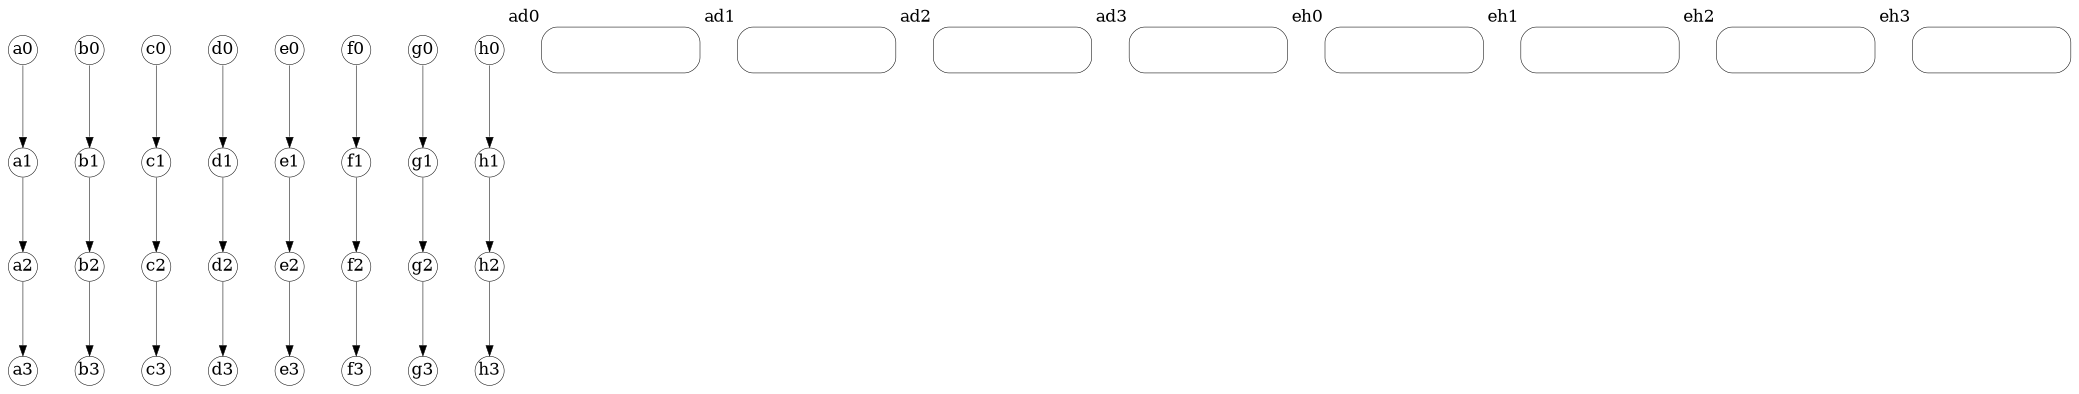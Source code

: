 digraph g {

node [shape=circle,
      width=0.2,
      fixedsize=true
      fontsize=8
      ,penwidth=0.25
      ]

edge [      arrowsize=0.5
      ,      penwidth=0.25
]

a0 [pos="0,99!"]
a1 [pos="0,66!"]
a2 [pos="0,33!"]
a3 [pos="0,0!"]
a0 -> a1 -> a2 -> a3

b0 [pos="20,99!"]
b1 [pos="20,66!"]
b2 [pos="20,33!"]
b3 [pos="20,0!"]
b0 -> b1 -> b2 -> b3

c0 [pos="40,99!"]
c1 [pos="40,66!"]
c2 [pos="40,33!"]
c3 [pos="40,0!"]
c0 -> c1 -> c2 -> c3

d0 [pos="60,99!"]
d1 [pos="60,66!"]
d2 [pos="60,33!"]
d3 [pos="60,0!"]
d0 -> d1 -> d2 -> d3

e0 [pos="0,-33!"]
e1 [pos="0,-66!"]
e2 [pos="0,-99!"]
e3 [pos="0,-132!"]
e0 -> e1 -> e2 -> e3

f0 [pos="20,-33!"]
f1 [pos="20,-66!"]
f2 [pos="20,-99!"]
f3 [pos="20,-132!"]
f0 -> f1 -> f2 -> f3

g0 [pos="40,-33!"]
g1 [pos="40,-66!"]
g2 [pos="40,-99!"]
g3 [pos="40,-132!"]
g0 -> g1 -> g2 -> g3

h0 [pos="60,-33!"]
h1 [pos="60,-66!"]
h2 [pos="60,-99!"]
h3 [pos="60,-132!"]
h0 -> h1 -> h2 -> h3

ad0 [pos="30,99!", label="", shape="rectangle", width=1.05, height=0.3, style=rounded, xlabel="ad0", xlp="-20,99"]
ad1 [pos="30,66!", label="", shape="rectangle", width=1.05, height=0.3, style=rounded, xlabel="ad1", xlp="-20,66"]
ad2 [pos="30,33!", label="", shape="rectangle", width=1.05, height=0.3, style=rounded, xlabel="ad2", xlp="-20,33"]
ad3 [pos="30,0!",  label="", shape="rectangle", width=1.05, height=0.3, style=rounded, xlabel="ad3", xlp="-20,0"]

eh0 [pos="30,-33!",  label="", shape="rectangle", width=1.05, height=0.3, style=rounded, xlabel="eh0", xlp="-20,-33"]
eh1 [pos="30,-66!",  label="", shape="rectangle", width=1.05, height=0.3, style=rounded, xlabel="eh1", xlp="-20,-66"]
eh2 [pos="30,-99!",  label="", shape="rectangle", width=1.05, height=0.3, style=rounded, xlabel="eh2", xlp="-20,-99"]
eh3 [pos="30,-132!", label="", shape="rectangle", width=1.05, height=0.3, style=rounded, xlabel="eh3", xlp="-20,-132"]

}
